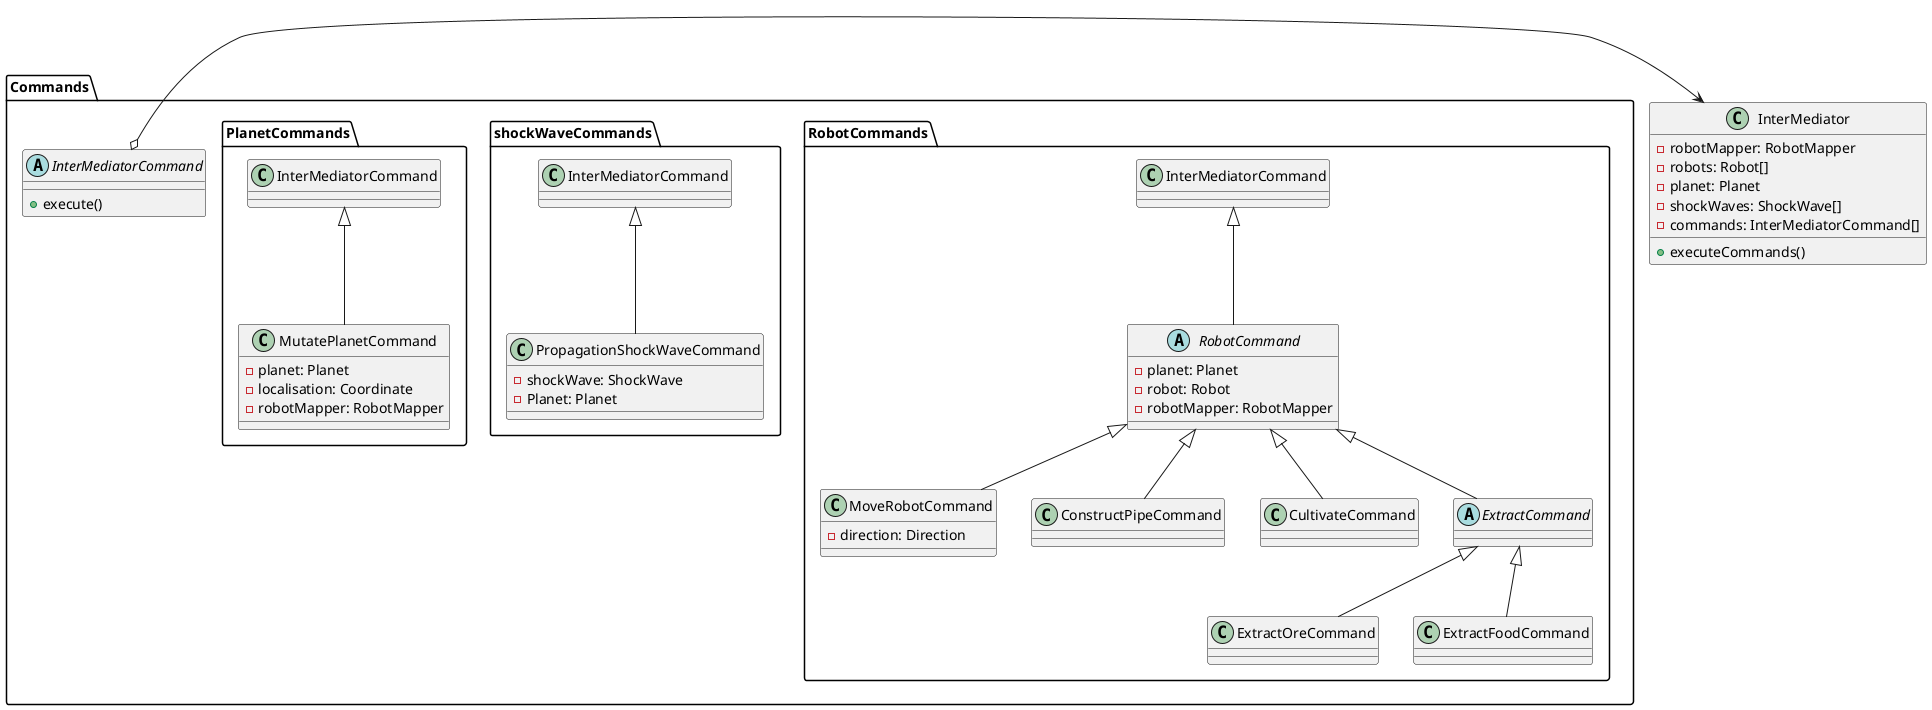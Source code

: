 @startuml
'https://plantuml.com/class-diagram

class InterMediator {
    -robotMapper: RobotMapper
    -robots: Robot[]
    -planet: Planet
    -shockWaves: ShockWave[]
    -commands: InterMediatorCommand[]
    +executeCommands()
}


package Commands {
    InterMediatorCommand o-> InterMediator

    abstract class InterMediatorCommand {
        +execute()
    }

    package RobotCommands {
        abstract class RobotCommand extends InterMediatorCommand {
            -planet: Planet
            -robot: Robot
            -robotMapper: RobotMapper
        }

        class MoveRobotCommand extends RobotCommand {
            -direction: Direction
        }

        class ConstructPipeCommand extends RobotCommand {}
        class CultivateCommand extends RobotCommand {}

        abstract class ExtractCommand extends RobotCommand {}

        class ExtractOreCommand extends ExtractCommand {}
        class ExtractFoodCommand extends ExtractCommand {}
    }

    package shockWaveCommands {
        class PropagationShockWaveCommand extends InterMediatorCommand {
            -shockWave: ShockWave
            -Planet: Planet
        }
    }

    package PlanetCommands {
        class MutatePlanetCommand extends InterMediatorCommand {
            -planet: Planet
            -localisation: Coordinate
            -robotMapper: RobotMapper
        }
    }
}

@enduml